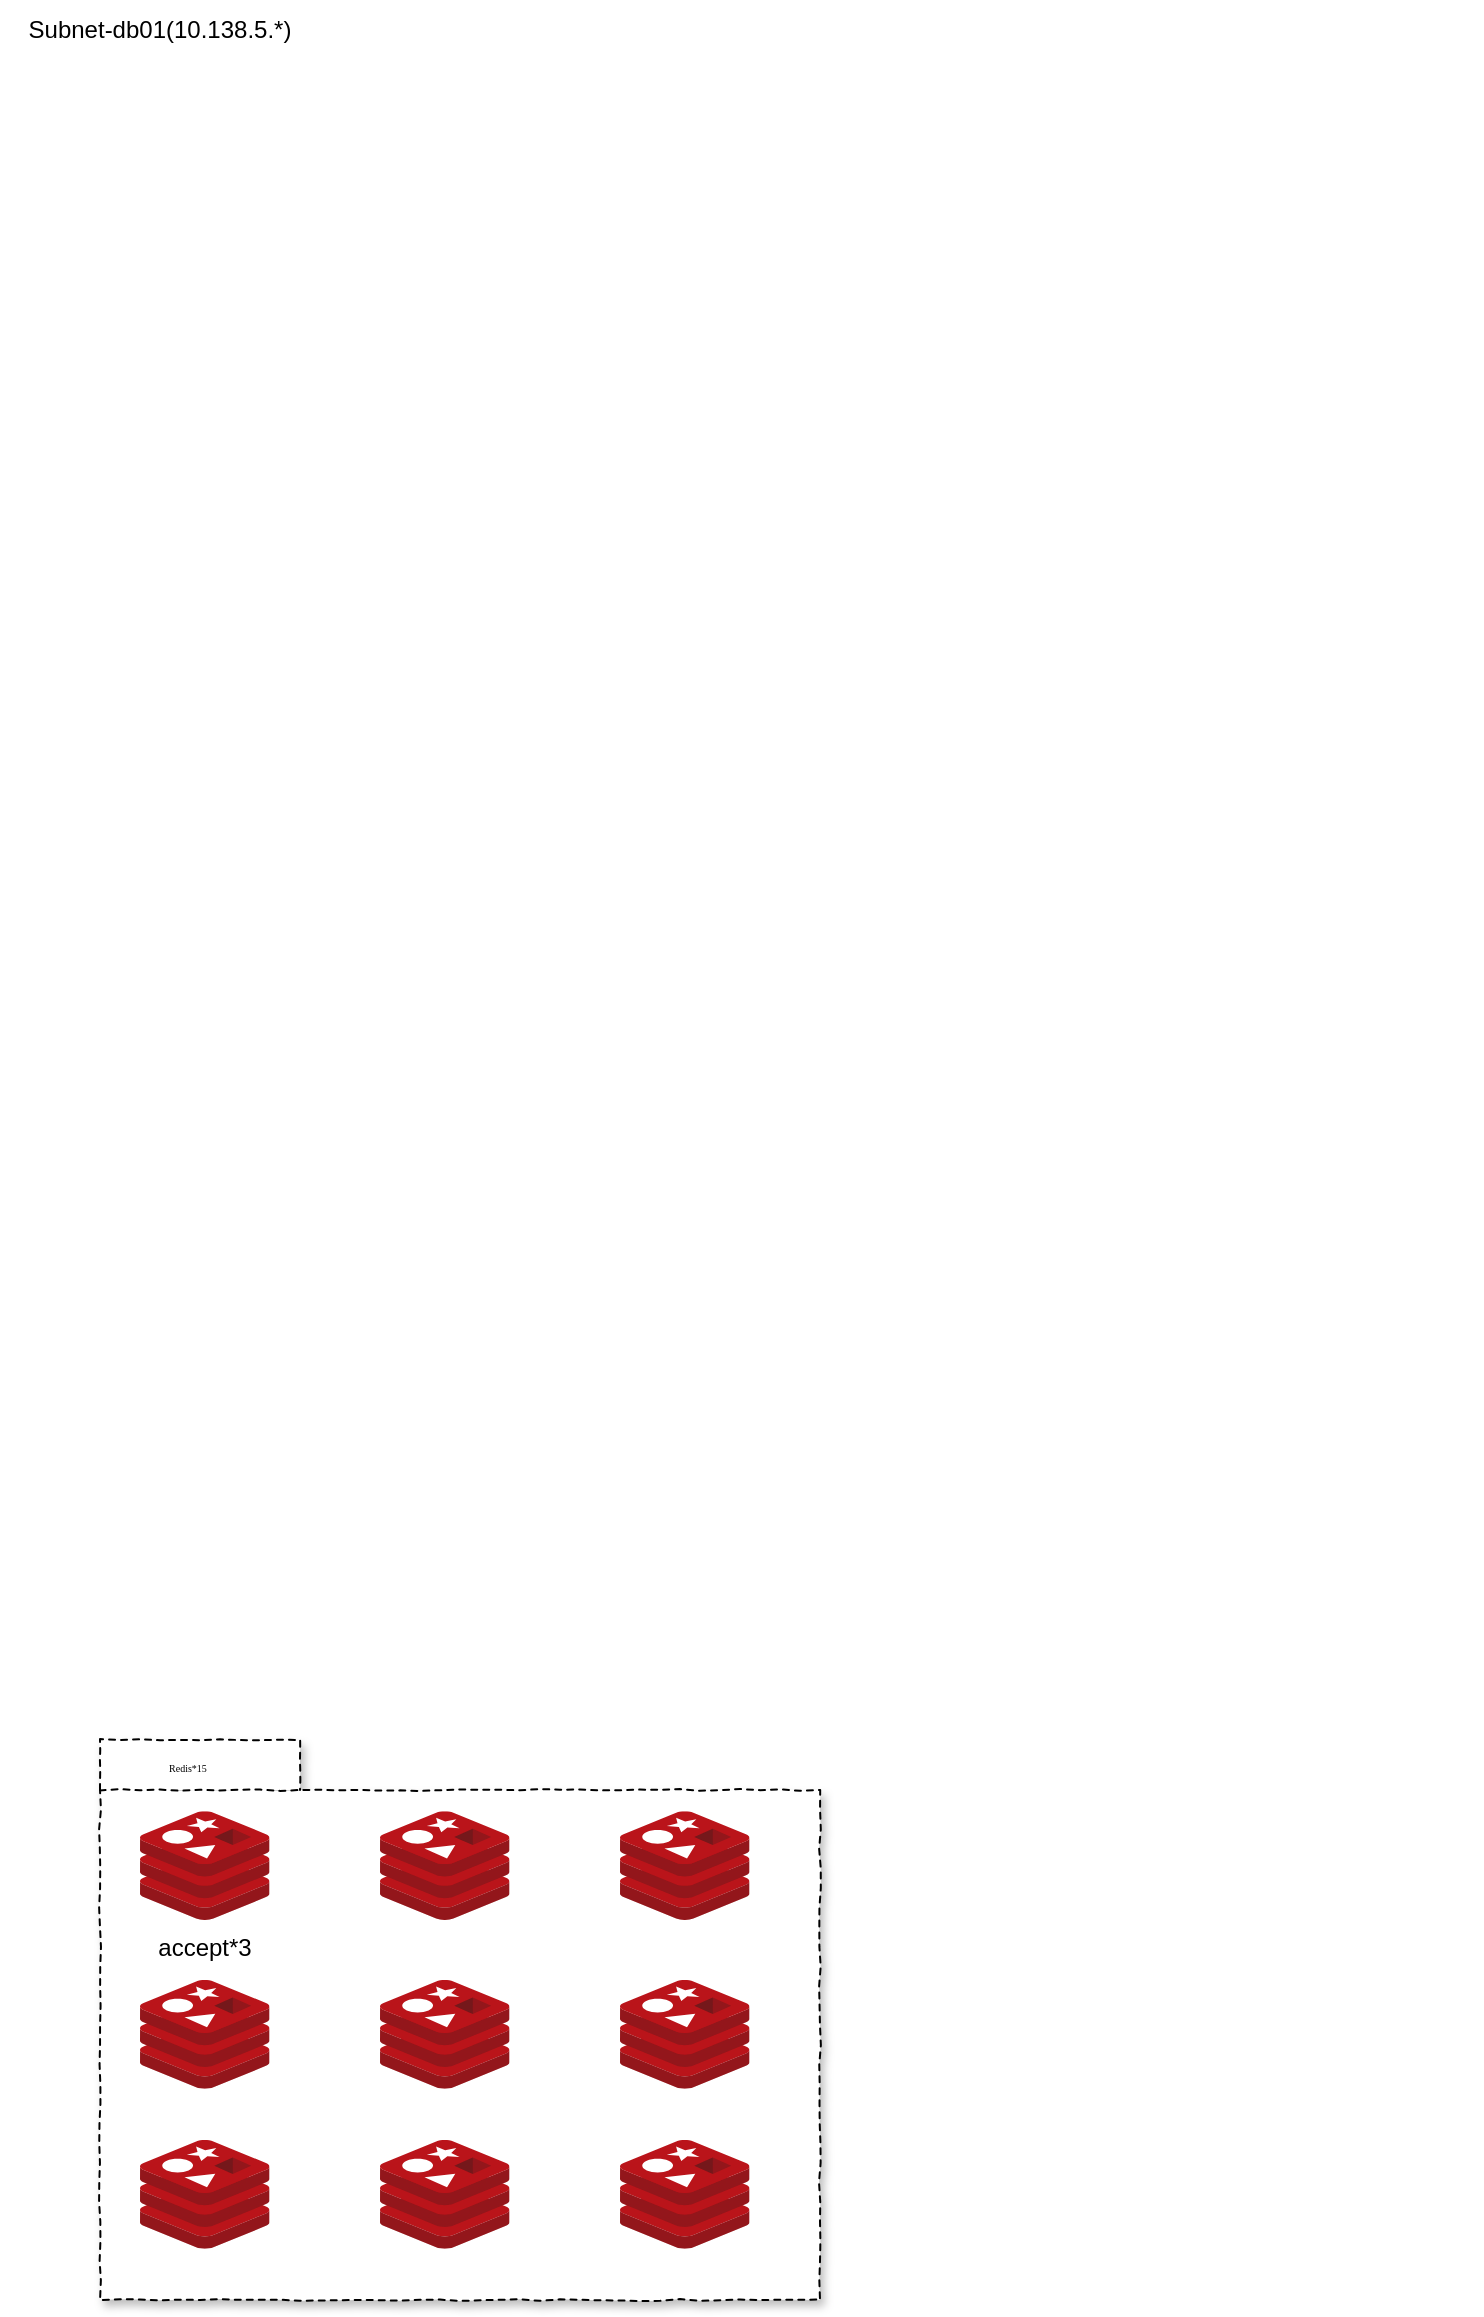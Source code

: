 <mxfile version="20.2.8" type="github">
  <diagram id="0G0_bFfPiu2x_rY5T0mG" name="第 1 页">
    <mxGraphModel dx="813" dy="454" grid="1" gridSize="10" guides="1" tooltips="1" connect="1" arrows="1" fold="1" page="1" pageScale="1" pageWidth="827" pageHeight="1169" math="0" shadow="0">
      <root>
        <mxCell id="0" />
        <mxCell id="1" parent="0" />
        <mxCell id="-crUn6ps0d602G-CeQ97-7" value="" style="group" vertex="1" connectable="0" parent="1">
          <mxGeometry x="50" y="870" width="691" height="280" as="geometry" />
        </mxCell>
        <mxCell id="-crUn6ps0d602G-CeQ97-8" value="" style="shape=folder;spacingTop=10;tabWidth=100;tabHeight=25;tabPosition=left;dashed=1;enumerate=0;comic=1;jiggle=1;treeMoving=0;treeFolding=0;deletable=1;rotatable=0;noLabel=0;shadow=1;sketch=0;" vertex="1" parent="-crUn6ps0d602G-CeQ97-7">
          <mxGeometry width="360" height="280" as="geometry" />
        </mxCell>
        <mxCell id="-crUn6ps0d602G-CeQ97-9" value="Redis*15" style="text;html=1;strokeColor=none;fillColor=none;align=center;verticalAlign=middle;whiteSpace=wrap;rounded=0;shadow=1;comic=1;sketch=0;jiggle=1;fontFamily=Verdana;fontSize=5;" vertex="1" parent="-crUn6ps0d602G-CeQ97-7">
          <mxGeometry x="-8.974" y="-8.4" width="106.1" height="44" as="geometry" />
        </mxCell>
        <mxCell id="-crUn6ps0d602G-CeQ97-14" value="accept*3" style="sketch=0;aspect=fixed;html=1;points=[];align=center;image;fontSize=12;image=img/lib/mscae/Cache_Redis_Product.svg;" vertex="1" parent="-crUn6ps0d602G-CeQ97-7">
          <mxGeometry x="20" y="35.6" width="64.76" height="54.4" as="geometry" />
        </mxCell>
        <mxCell id="-crUn6ps0d602G-CeQ97-15" value="" style="sketch=0;aspect=fixed;html=1;points=[];align=center;image;fontSize=12;image=img/lib/mscae/Cache_Redis_Product.svg;" vertex="1" parent="-crUn6ps0d602G-CeQ97-7">
          <mxGeometry x="140" y="35.6" width="64.76" height="54.4" as="geometry" />
        </mxCell>
        <mxCell id="-crUn6ps0d602G-CeQ97-16" value="" style="sketch=0;aspect=fixed;html=1;points=[];align=center;image;fontSize=12;image=img/lib/mscae/Cache_Redis_Product.svg;" vertex="1" parent="-crUn6ps0d602G-CeQ97-7">
          <mxGeometry x="20" y="120" width="64.76" height="54.4" as="geometry" />
        </mxCell>
        <mxCell id="-crUn6ps0d602G-CeQ97-17" value="" style="sketch=0;aspect=fixed;html=1;points=[];align=center;image;fontSize=12;image=img/lib/mscae/Cache_Redis_Product.svg;" vertex="1" parent="-crUn6ps0d602G-CeQ97-7">
          <mxGeometry x="140" y="120" width="64.76" height="54.4" as="geometry" />
        </mxCell>
        <mxCell id="-crUn6ps0d602G-CeQ97-18" value="" style="sketch=0;aspect=fixed;html=1;points=[];align=center;image;fontSize=12;image=img/lib/mscae/Cache_Redis_Product.svg;" vertex="1" parent="-crUn6ps0d602G-CeQ97-7">
          <mxGeometry x="260" y="35.6" width="64.76" height="54.4" as="geometry" />
        </mxCell>
        <mxCell id="-crUn6ps0d602G-CeQ97-19" value="" style="sketch=0;aspect=fixed;html=1;points=[];align=center;image;fontSize=12;image=img/lib/mscae/Cache_Redis_Product.svg;" vertex="1" parent="-crUn6ps0d602G-CeQ97-7">
          <mxGeometry x="260" y="120" width="64.76" height="54.4" as="geometry" />
        </mxCell>
        <mxCell id="-crUn6ps0d602G-CeQ97-20" value="" style="sketch=0;aspect=fixed;html=1;points=[];align=center;image;fontSize=12;image=img/lib/mscae/Cache_Redis_Product.svg;" vertex="1" parent="-crUn6ps0d602G-CeQ97-7">
          <mxGeometry x="140" y="200.0" width="64.76" height="54.4" as="geometry" />
        </mxCell>
        <mxCell id="-crUn6ps0d602G-CeQ97-21" value="" style="sketch=0;aspect=fixed;html=1;points=[];align=center;image;fontSize=12;image=img/lib/mscae/Cache_Redis_Product.svg;" vertex="1" parent="-crUn6ps0d602G-CeQ97-7">
          <mxGeometry x="20" y="200" width="64.76" height="54.4" as="geometry" />
        </mxCell>
        <mxCell id="-crUn6ps0d602G-CeQ97-22" value="" style="sketch=0;aspect=fixed;html=1;points=[];align=center;image;fontSize=12;image=img/lib/mscae/Cache_Redis_Product.svg;" vertex="1" parent="-crUn6ps0d602G-CeQ97-7">
          <mxGeometry x="260" y="200" width="64.76" height="54.4" as="geometry" />
        </mxCell>
        <mxCell id="-crUn6ps0d602G-CeQ97-13" value="Subnet-db01(10.138.5.*)" style="text;html=1;strokeColor=none;fillColor=none;align=center;verticalAlign=middle;whiteSpace=wrap;rounded=0;" vertex="1" parent="1">
          <mxGeometry width="160" height="30" as="geometry" />
        </mxCell>
      </root>
    </mxGraphModel>
  </diagram>
</mxfile>
